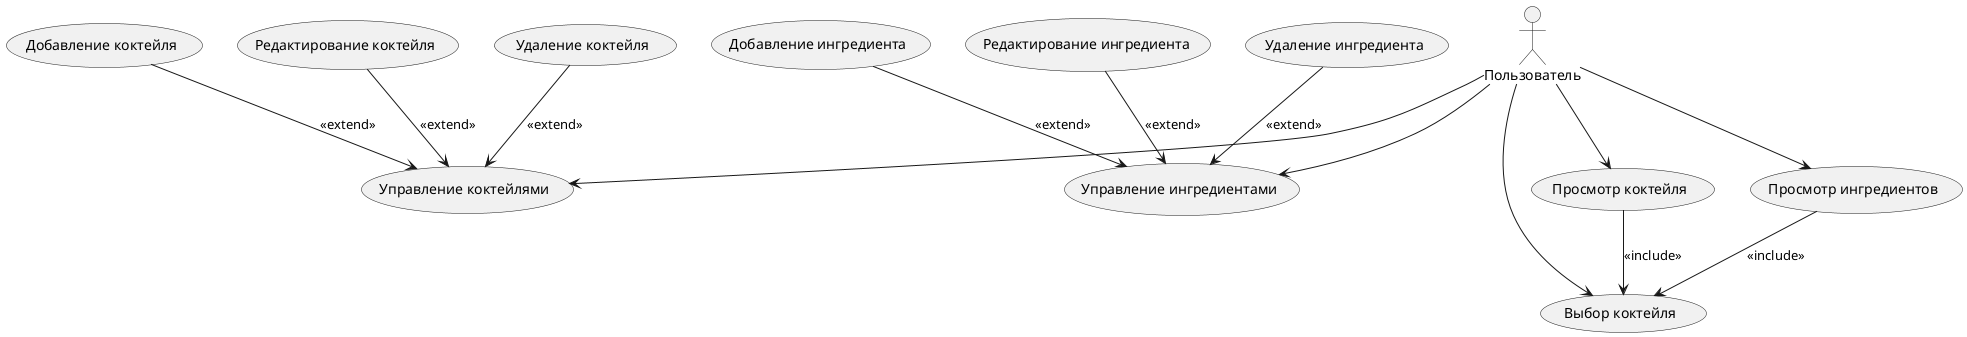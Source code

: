 @startuml diagram
top to bottom direction

actor Пользователь

usecase "Управление коктейлями" as UC1
usecase "Управление ингредиентами" as UC2
usecase "Добавление коктейля" as UC3
usecase "Редактирование коктейля" as UC4
usecase "Удаление коктейля" as UC5
usecase "Добавление ингредиента" as UC6
usecase "Редактирование ингредиента" as UC7
usecase "Удаление ингредиента" as UC8
usecase "Выбор коктейля" as UC9
usecase "Просмотр коктейля" as UC10
usecase "Просмотр ингредиентов" as UC11

Пользователь --> UC1
Пользователь --> UC2
Пользователь --> UC9
Пользователь --> UC10
Пользователь --> UC11

UC3 --> UC1 : <<extend>>
UC4 --> UC1 : <<extend>>
UC5 --> UC1 : <<extend>>
UC6 --> UC2 : <<extend>>
UC7 --> UC2 : <<extend>>
UC8 --> UC2 : <<extend>>
UC10 --> UC9 : <<include>>
UC11 --> UC9 : <<include>>

@enduml
